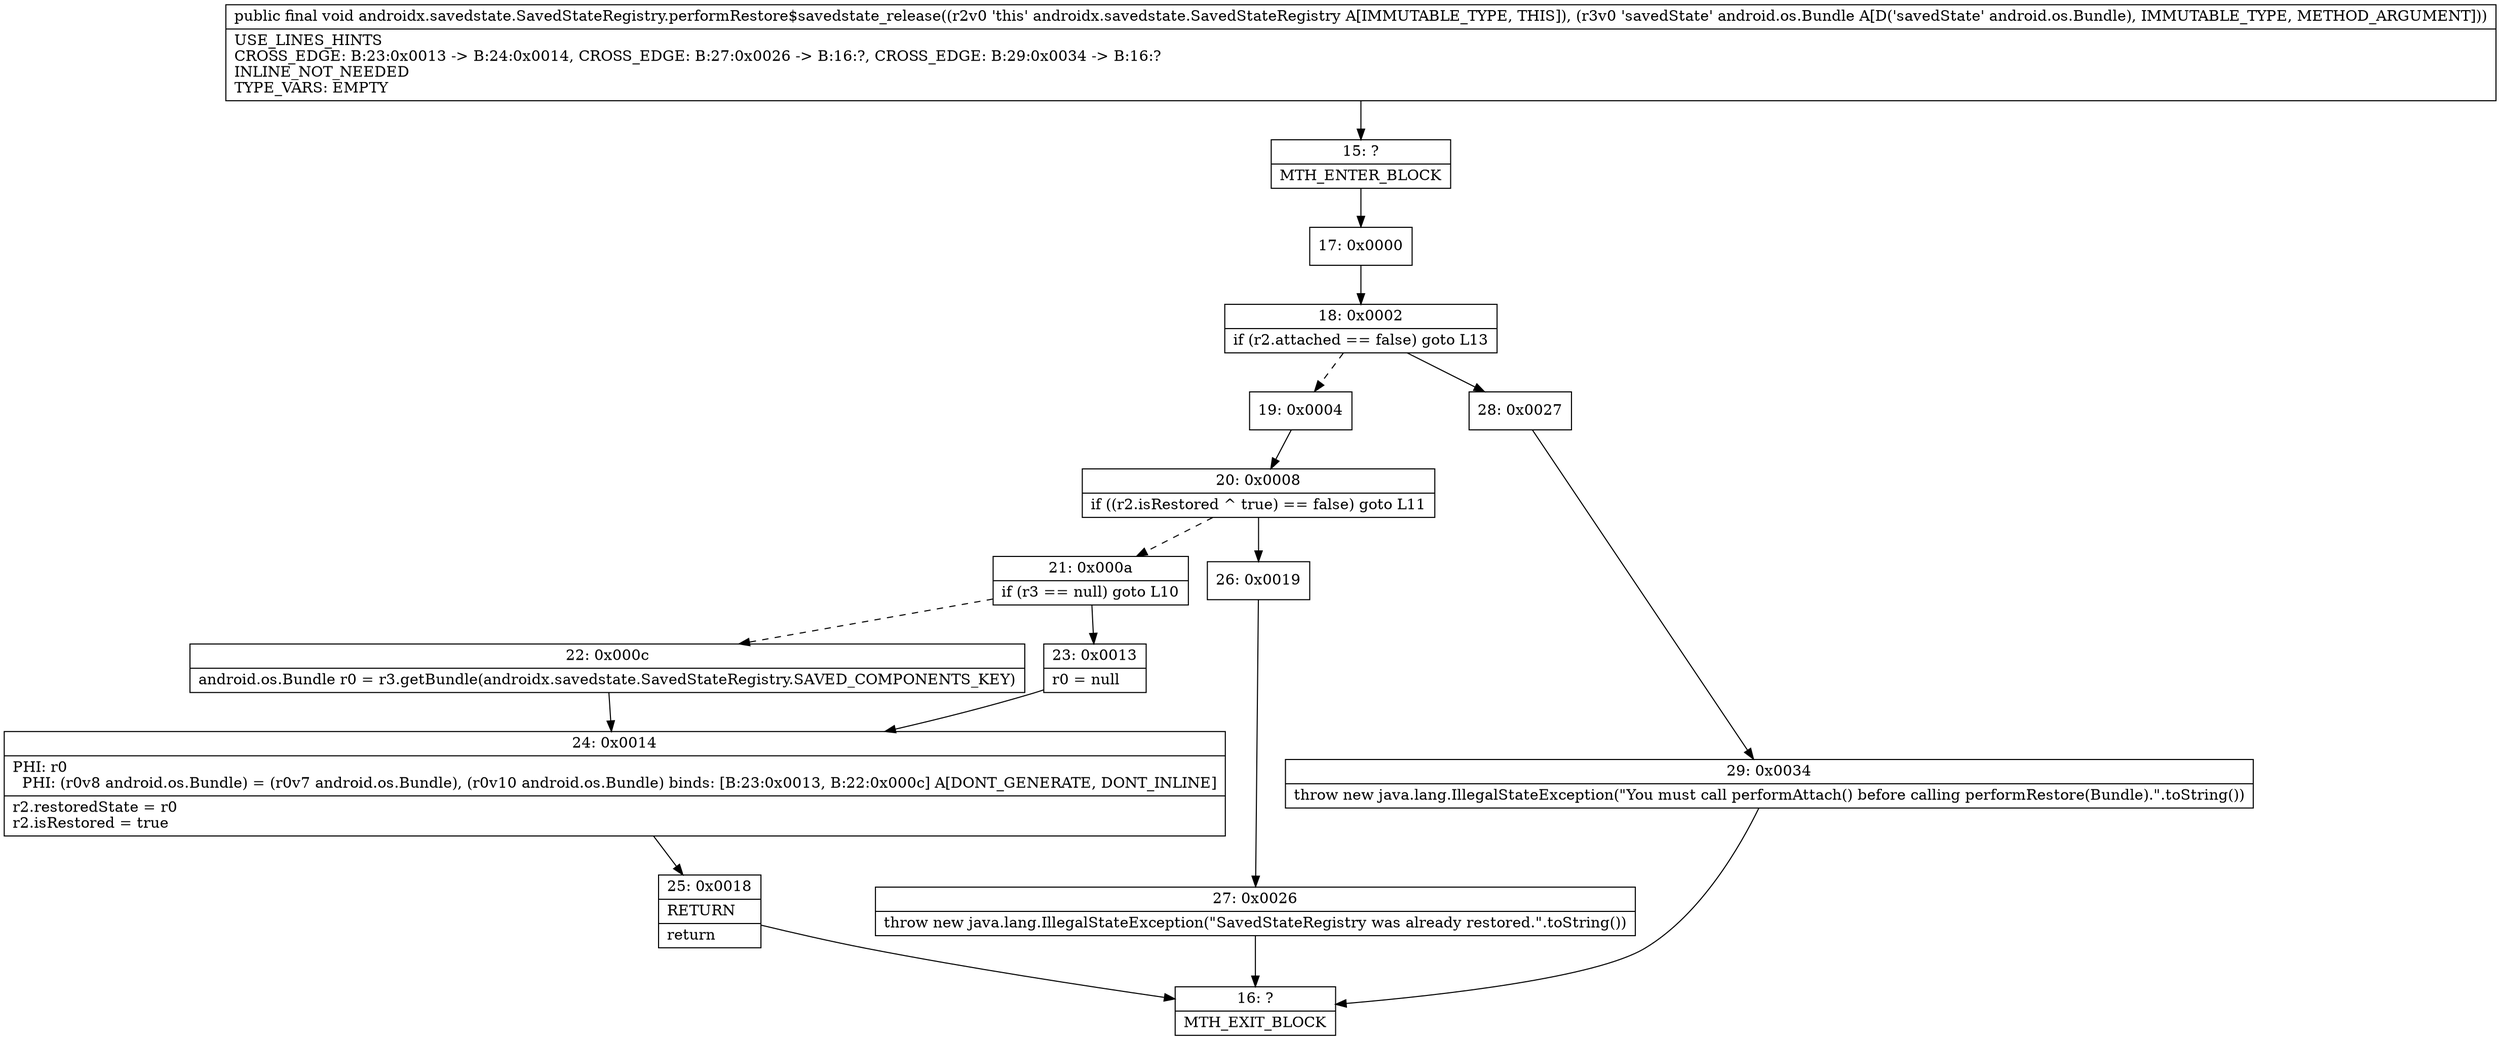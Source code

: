 digraph "CFG forandroidx.savedstate.SavedStateRegistry.performRestore$savedstate_release(Landroid\/os\/Bundle;)V" {
Node_15 [shape=record,label="{15\:\ ?|MTH_ENTER_BLOCK\l}"];
Node_17 [shape=record,label="{17\:\ 0x0000}"];
Node_18 [shape=record,label="{18\:\ 0x0002|if (r2.attached == false) goto L13\l}"];
Node_19 [shape=record,label="{19\:\ 0x0004}"];
Node_20 [shape=record,label="{20\:\ 0x0008|if ((r2.isRestored ^ true) == false) goto L11\l}"];
Node_21 [shape=record,label="{21\:\ 0x000a|if (r3 == null) goto L10\l}"];
Node_22 [shape=record,label="{22\:\ 0x000c|android.os.Bundle r0 = r3.getBundle(androidx.savedstate.SavedStateRegistry.SAVED_COMPONENTS_KEY)\l}"];
Node_24 [shape=record,label="{24\:\ 0x0014|PHI: r0 \l  PHI: (r0v8 android.os.Bundle) = (r0v7 android.os.Bundle), (r0v10 android.os.Bundle) binds: [B:23:0x0013, B:22:0x000c] A[DONT_GENERATE, DONT_INLINE]\l|r2.restoredState = r0\lr2.isRestored = true\l}"];
Node_25 [shape=record,label="{25\:\ 0x0018|RETURN\l|return\l}"];
Node_16 [shape=record,label="{16\:\ ?|MTH_EXIT_BLOCK\l}"];
Node_23 [shape=record,label="{23\:\ 0x0013|r0 = null\l}"];
Node_26 [shape=record,label="{26\:\ 0x0019}"];
Node_27 [shape=record,label="{27\:\ 0x0026|throw new java.lang.IllegalStateException(\"SavedStateRegistry was already restored.\".toString())\l}"];
Node_28 [shape=record,label="{28\:\ 0x0027}"];
Node_29 [shape=record,label="{29\:\ 0x0034|throw new java.lang.IllegalStateException(\"You must call performAttach() before calling performRestore(Bundle).\".toString())\l}"];
MethodNode[shape=record,label="{public final void androidx.savedstate.SavedStateRegistry.performRestore$savedstate_release((r2v0 'this' androidx.savedstate.SavedStateRegistry A[IMMUTABLE_TYPE, THIS]), (r3v0 'savedState' android.os.Bundle A[D('savedState' android.os.Bundle), IMMUTABLE_TYPE, METHOD_ARGUMENT]))  | USE_LINES_HINTS\lCROSS_EDGE: B:23:0x0013 \-\> B:24:0x0014, CROSS_EDGE: B:27:0x0026 \-\> B:16:?, CROSS_EDGE: B:29:0x0034 \-\> B:16:?\lINLINE_NOT_NEEDED\lTYPE_VARS: EMPTY\l}"];
MethodNode -> Node_15;Node_15 -> Node_17;
Node_17 -> Node_18;
Node_18 -> Node_19[style=dashed];
Node_18 -> Node_28;
Node_19 -> Node_20;
Node_20 -> Node_21[style=dashed];
Node_20 -> Node_26;
Node_21 -> Node_22[style=dashed];
Node_21 -> Node_23;
Node_22 -> Node_24;
Node_24 -> Node_25;
Node_25 -> Node_16;
Node_23 -> Node_24;
Node_26 -> Node_27;
Node_27 -> Node_16;
Node_28 -> Node_29;
Node_29 -> Node_16;
}

